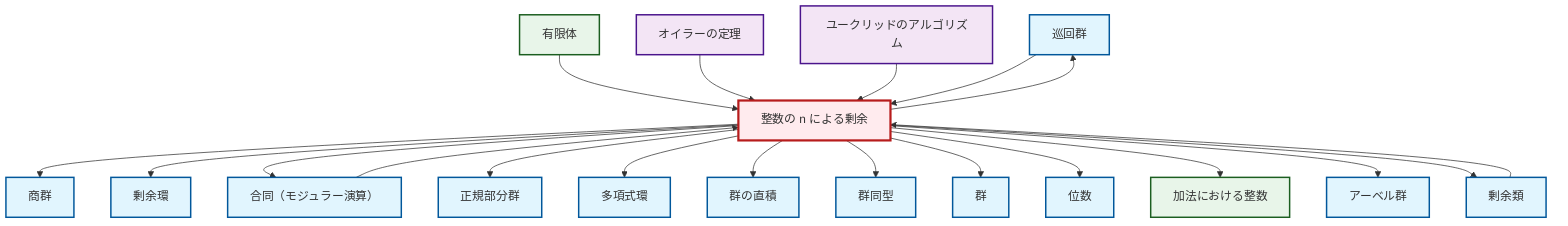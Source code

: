 graph TD
    classDef definition fill:#e1f5fe,stroke:#01579b,stroke-width:2px
    classDef theorem fill:#f3e5f5,stroke:#4a148c,stroke-width:2px
    classDef axiom fill:#fff3e0,stroke:#e65100,stroke-width:2px
    classDef example fill:#e8f5e9,stroke:#1b5e20,stroke-width:2px
    classDef current fill:#ffebee,stroke:#b71c1c,stroke-width:3px
    def-cyclic-group["巡回群"]:::definition
    def-group["群"]:::definition
    def-congruence["合同（モジュラー演算）"]:::definition
    def-normal-subgroup["正規部分群"]:::definition
    def-isomorphism["群同型"]:::definition
    ex-integers-addition["加法における整数"]:::example
    def-coset["剰余類"]:::definition
    def-quotient-ring["剰余環"]:::definition
    def-order["位数"]:::definition
    thm-euler["オイラーの定理"]:::theorem
    thm-euclidean-algorithm["ユークリッドのアルゴリズム"]:::theorem
    def-quotient-group["商群"]:::definition
    def-polynomial-ring["多項式環"]:::definition
    ex-quotient-integers-mod-n["整数の n による剰余"]:::example
    def-direct-product["群の直積"]:::definition
    def-abelian-group["アーベル群"]:::definition
    ex-finite-field["有限体"]:::example
    ex-quotient-integers-mod-n --> def-quotient-group
    ex-quotient-integers-mod-n --> def-quotient-ring
    ex-quotient-integers-mod-n --> def-congruence
    ex-quotient-integers-mod-n --> def-normal-subgroup
    ex-quotient-integers-mod-n --> def-polynomial-ring
    ex-finite-field --> ex-quotient-integers-mod-n
    ex-quotient-integers-mod-n --> def-direct-product
    ex-quotient-integers-mod-n --> def-cyclic-group
    ex-quotient-integers-mod-n --> def-isomorphism
    ex-quotient-integers-mod-n --> def-group
    thm-euler --> ex-quotient-integers-mod-n
    ex-quotient-integers-mod-n --> def-order
    def-congruence --> ex-quotient-integers-mod-n
    ex-quotient-integers-mod-n --> ex-integers-addition
    def-coset --> ex-quotient-integers-mod-n
    thm-euclidean-algorithm --> ex-quotient-integers-mod-n
    ex-quotient-integers-mod-n --> def-abelian-group
    ex-quotient-integers-mod-n --> def-coset
    def-cyclic-group --> ex-quotient-integers-mod-n
    class ex-quotient-integers-mod-n current